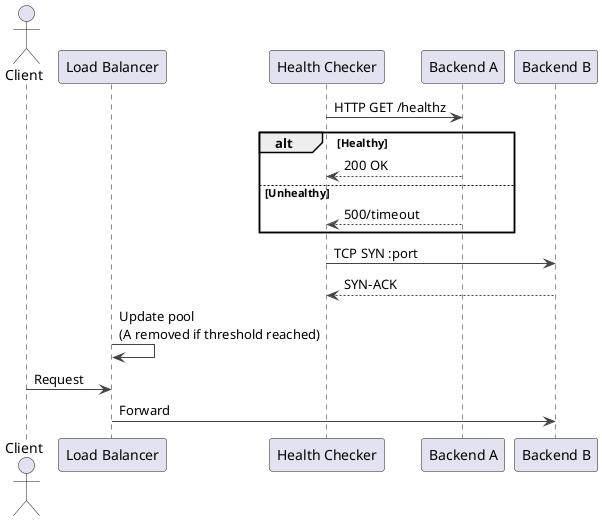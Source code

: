 @startuml
skinparam sequenceArrowColor #444
actor Client
participant "Load Balancer" as LB
participant "Health Checker" as HC
participant "Backend A" as A
participant "Backend B" as B

HC -> A : HTTP GET /healthz
alt Healthy
  A --> HC : 200 OK
else Unhealthy
  A --> HC : 500/timeout
end

HC -> B : TCP SYN :port
B --> HC : SYN-ACK

LB -> LB : Update pool\n(A removed if threshold reached)
Client -> LB : Request
LB -> B : Forward
@enduml